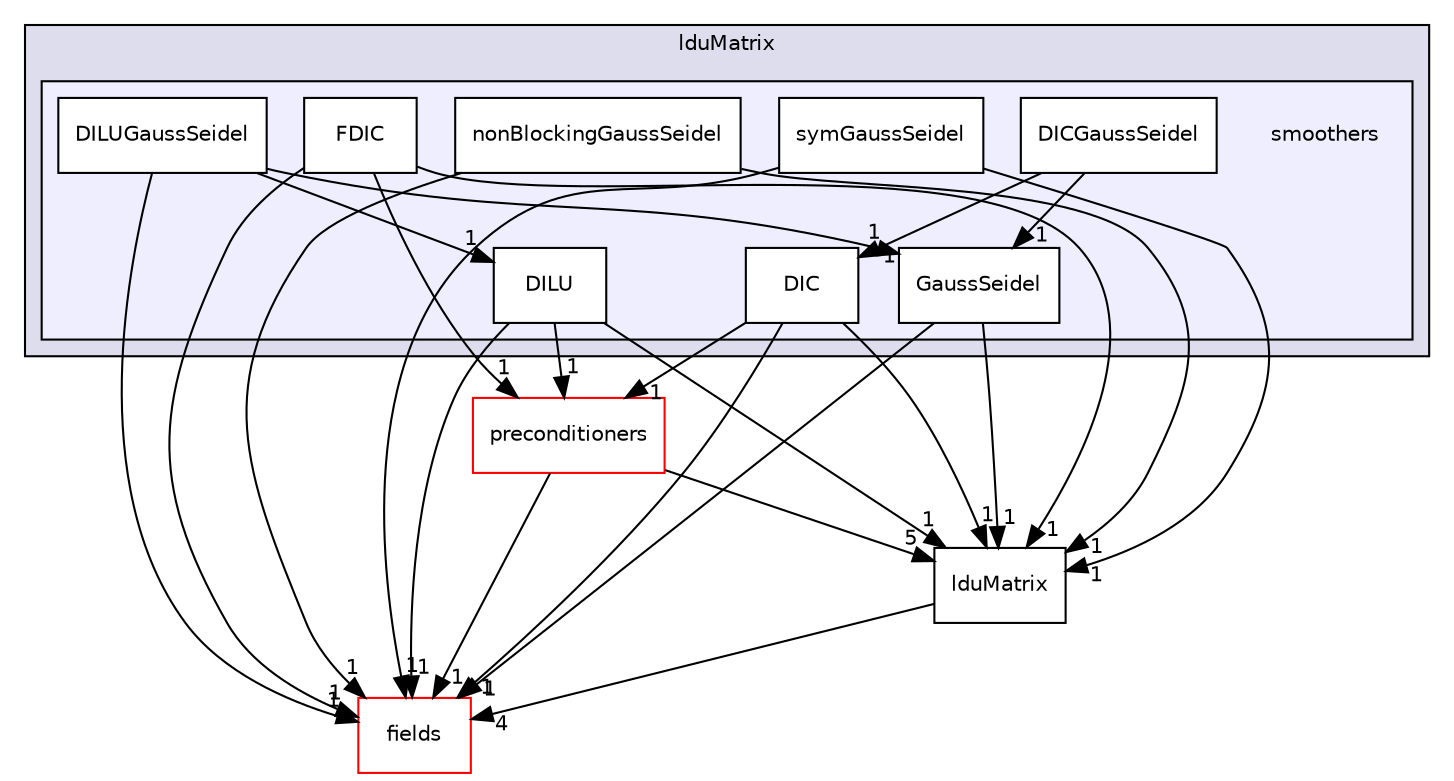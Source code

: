 digraph "src/OpenFOAM/matrices/lduMatrix/smoothers" {
  bgcolor=transparent;
  compound=true
  node [ fontsize="10", fontname="Helvetica"];
  edge [ labelfontsize="10", labelfontname="Helvetica"];
  subgraph clusterdir_bce8a1f1efa9a7681b85c119e7b79042 {
    graph [ bgcolor="#ddddee", pencolor="black", label="lduMatrix" fontname="Helvetica", fontsize="10", URL="dir_bce8a1f1efa9a7681b85c119e7b79042.html"]
  subgraph clusterdir_27bacb8e19b5862d96d869422b2be03b {
    graph [ bgcolor="#eeeeff", pencolor="black", label="" URL="dir_27bacb8e19b5862d96d869422b2be03b.html"];
    dir_27bacb8e19b5862d96d869422b2be03b [shape=plaintext label="smoothers"];
    dir_17f5a1ef659fcd824c12a6e8251e56f3 [shape=box label="DIC" color="black" fillcolor="white" style="filled" URL="dir_17f5a1ef659fcd824c12a6e8251e56f3.html"];
    dir_1bbde5f3140bd53060fdfeb27201fcac [shape=box label="DICGaussSeidel" color="black" fillcolor="white" style="filled" URL="dir_1bbde5f3140bd53060fdfeb27201fcac.html"];
    dir_88d102eae200c8daed19b189b42c3701 [shape=box label="DILU" color="black" fillcolor="white" style="filled" URL="dir_88d102eae200c8daed19b189b42c3701.html"];
    dir_585e7fc14d874ef807785d1f86dd7d40 [shape=box label="DILUGaussSeidel" color="black" fillcolor="white" style="filled" URL="dir_585e7fc14d874ef807785d1f86dd7d40.html"];
    dir_4f27e694e2501b226ead51715341b08c [shape=box label="FDIC" color="black" fillcolor="white" style="filled" URL="dir_4f27e694e2501b226ead51715341b08c.html"];
    dir_5e89c184c4a835c9e0c07194ae237305 [shape=box label="GaussSeidel" color="black" fillcolor="white" style="filled" URL="dir_5e89c184c4a835c9e0c07194ae237305.html"];
    dir_f361bf36185ffd41c66b4ccde1b1177a [shape=box label="nonBlockingGaussSeidel" color="black" fillcolor="white" style="filled" URL="dir_f361bf36185ffd41c66b4ccde1b1177a.html"];
    dir_b8ecbc0f322627defd4b191976bf0d47 [shape=box label="symGaussSeidel" color="black" fillcolor="white" style="filled" URL="dir_b8ecbc0f322627defd4b191976bf0d47.html"];
  }
  }
  dir_962442b8f989d5529fab5e0f0e4ffb74 [shape=box label="fields" color="red" URL="dir_962442b8f989d5529fab5e0f0e4ffb74.html"];
  dir_3f6e7e10cc3663a460947d1f6ad52004 [shape=box label="preconditioners" color="red" URL="dir_3f6e7e10cc3663a460947d1f6ad52004.html"];
  dir_1ce70feb2b06c30ebd4091245573b99e [shape=box label="lduMatrix" URL="dir_1ce70feb2b06c30ebd4091245573b99e.html"];
  dir_4f27e694e2501b226ead51715341b08c->dir_962442b8f989d5529fab5e0f0e4ffb74 [headlabel="1", labeldistance=1.5 headhref="dir_002467_002305.html"];
  dir_4f27e694e2501b226ead51715341b08c->dir_3f6e7e10cc3663a460947d1f6ad52004 [headlabel="1", labeldistance=1.5 headhref="dir_002467_002451.html"];
  dir_4f27e694e2501b226ead51715341b08c->dir_1ce70feb2b06c30ebd4091245573b99e [headlabel="1", labeldistance=1.5 headhref="dir_002467_002450.html"];
  dir_b8ecbc0f322627defd4b191976bf0d47->dir_962442b8f989d5529fab5e0f0e4ffb74 [headlabel="1", labeldistance=1.5 headhref="dir_002472_002305.html"];
  dir_b8ecbc0f322627defd4b191976bf0d47->dir_1ce70feb2b06c30ebd4091245573b99e [headlabel="1", labeldistance=1.5 headhref="dir_002472_002450.html"];
  dir_f361bf36185ffd41c66b4ccde1b1177a->dir_962442b8f989d5529fab5e0f0e4ffb74 [headlabel="1", labeldistance=1.5 headhref="dir_002471_002305.html"];
  dir_f361bf36185ffd41c66b4ccde1b1177a->dir_1ce70feb2b06c30ebd4091245573b99e [headlabel="1", labeldistance=1.5 headhref="dir_002471_002450.html"];
  dir_17f5a1ef659fcd824c12a6e8251e56f3->dir_962442b8f989d5529fab5e0f0e4ffb74 [headlabel="1", labeldistance=1.5 headhref="dir_002463_002305.html"];
  dir_17f5a1ef659fcd824c12a6e8251e56f3->dir_3f6e7e10cc3663a460947d1f6ad52004 [headlabel="1", labeldistance=1.5 headhref="dir_002463_002451.html"];
  dir_17f5a1ef659fcd824c12a6e8251e56f3->dir_1ce70feb2b06c30ebd4091245573b99e [headlabel="1", labeldistance=1.5 headhref="dir_002463_002450.html"];
  dir_88d102eae200c8daed19b189b42c3701->dir_962442b8f989d5529fab5e0f0e4ffb74 [headlabel="1", labeldistance=1.5 headhref="dir_002465_002305.html"];
  dir_88d102eae200c8daed19b189b42c3701->dir_3f6e7e10cc3663a460947d1f6ad52004 [headlabel="1", labeldistance=1.5 headhref="dir_002465_002451.html"];
  dir_88d102eae200c8daed19b189b42c3701->dir_1ce70feb2b06c30ebd4091245573b99e [headlabel="1", labeldistance=1.5 headhref="dir_002465_002450.html"];
  dir_585e7fc14d874ef807785d1f86dd7d40->dir_962442b8f989d5529fab5e0f0e4ffb74 [headlabel="1", labeldistance=1.5 headhref="dir_002466_002305.html"];
  dir_585e7fc14d874ef807785d1f86dd7d40->dir_88d102eae200c8daed19b189b42c3701 [headlabel="1", labeldistance=1.5 headhref="dir_002466_002465.html"];
  dir_585e7fc14d874ef807785d1f86dd7d40->dir_5e89c184c4a835c9e0c07194ae237305 [headlabel="1", labeldistance=1.5 headhref="dir_002466_002468.html"];
  dir_1bbde5f3140bd53060fdfeb27201fcac->dir_17f5a1ef659fcd824c12a6e8251e56f3 [headlabel="1", labeldistance=1.5 headhref="dir_002464_002463.html"];
  dir_1bbde5f3140bd53060fdfeb27201fcac->dir_5e89c184c4a835c9e0c07194ae237305 [headlabel="1", labeldistance=1.5 headhref="dir_002464_002468.html"];
  dir_3f6e7e10cc3663a460947d1f6ad52004->dir_962442b8f989d5529fab5e0f0e4ffb74 [headlabel="1", labeldistance=1.5 headhref="dir_002451_002305.html"];
  dir_3f6e7e10cc3663a460947d1f6ad52004->dir_1ce70feb2b06c30ebd4091245573b99e [headlabel="5", labeldistance=1.5 headhref="dir_002451_002450.html"];
  dir_5e89c184c4a835c9e0c07194ae237305->dir_962442b8f989d5529fab5e0f0e4ffb74 [headlabel="1", labeldistance=1.5 headhref="dir_002468_002305.html"];
  dir_5e89c184c4a835c9e0c07194ae237305->dir_1ce70feb2b06c30ebd4091245573b99e [headlabel="1", labeldistance=1.5 headhref="dir_002468_002450.html"];
  dir_1ce70feb2b06c30ebd4091245573b99e->dir_962442b8f989d5529fab5e0f0e4ffb74 [headlabel="4", labeldistance=1.5 headhref="dir_002450_002305.html"];
}

